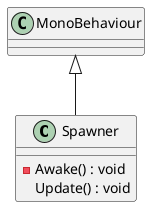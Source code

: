 @startuml
class Spawner {
    - Awake() : void
    Update() : void
}
MonoBehaviour <|-- Spawner
@enduml
